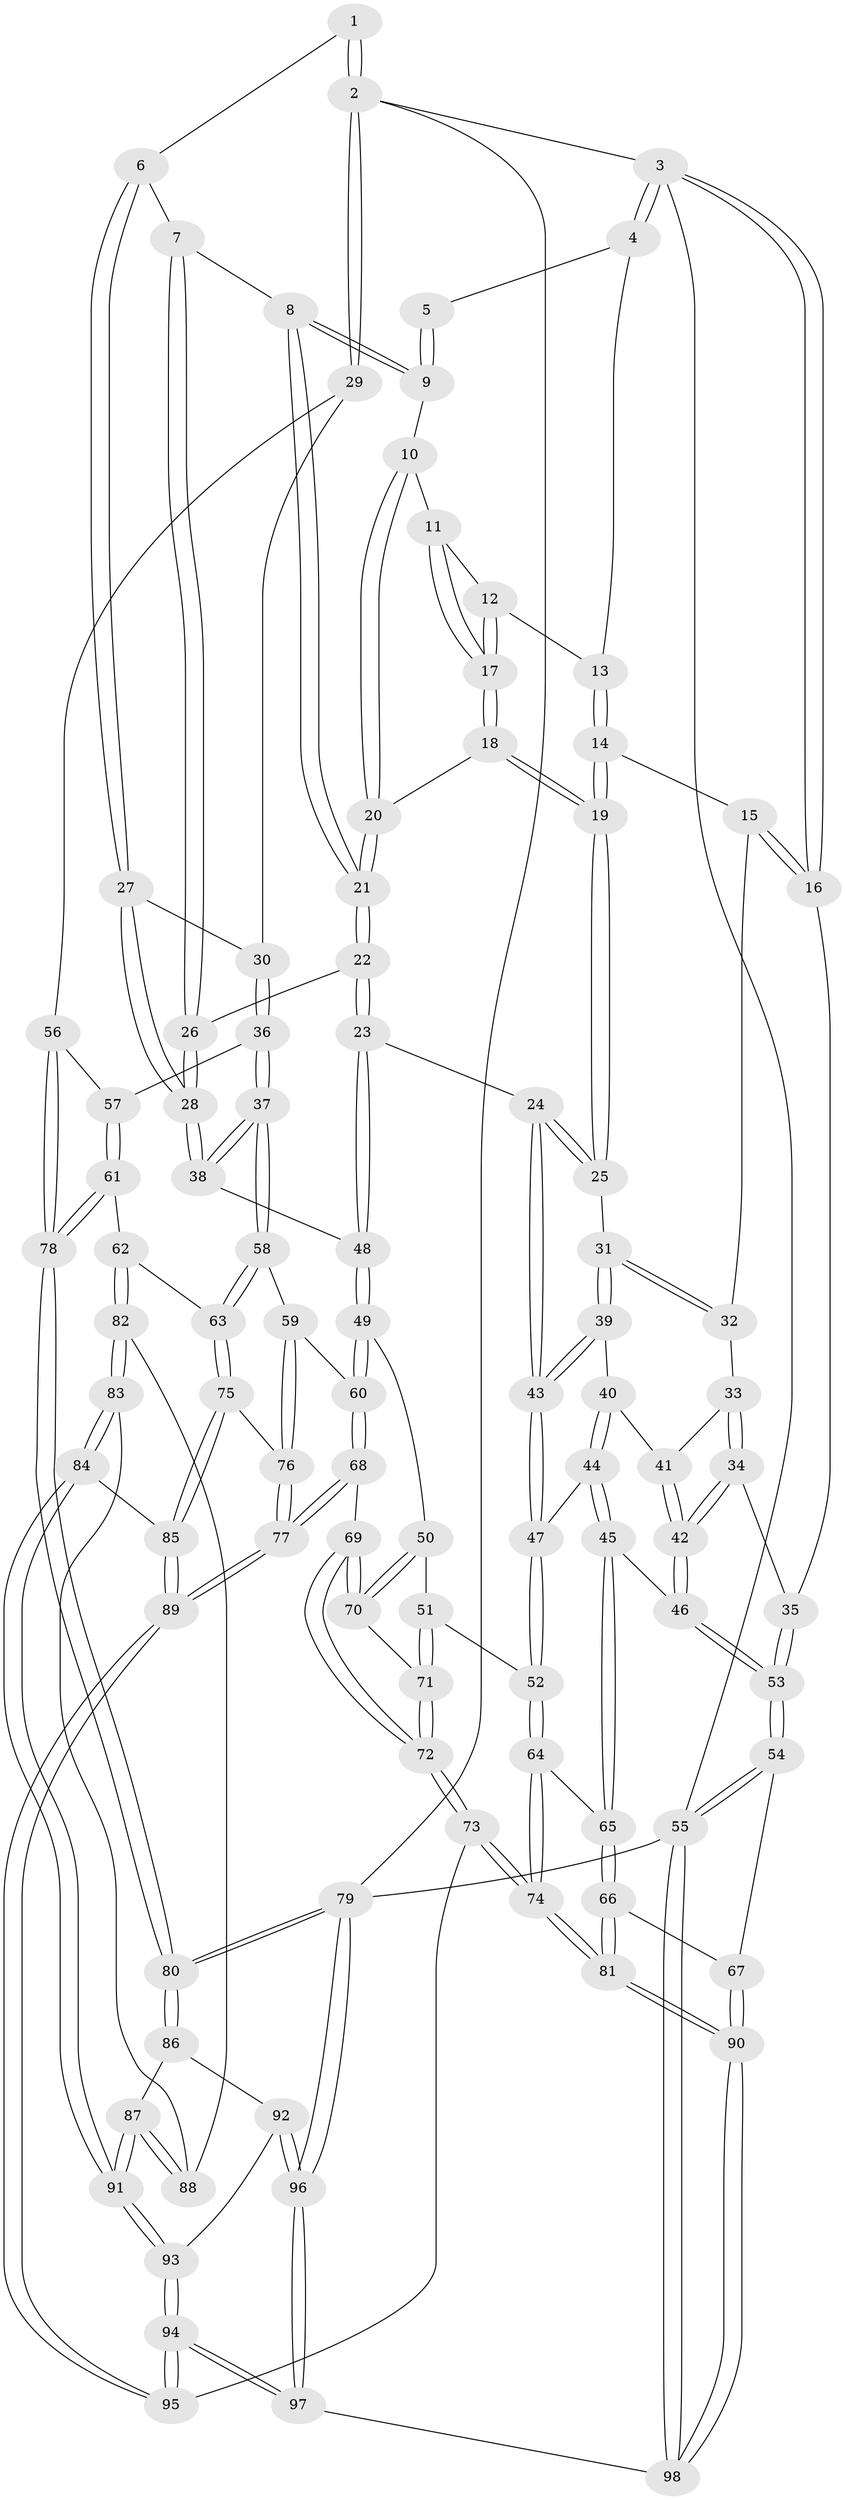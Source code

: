 // coarse degree distribution, {3: 0.5, 5: 0.03333333333333333, 4: 0.4, 2: 0.06666666666666667}
// Generated by graph-tools (version 1.1) at 2025/54/03/04/25 22:54:43]
// undirected, 98 vertices, 242 edges
graph export_dot {
  node [color=gray90,style=filled];
  1 [pos="+1+0"];
  2 [pos="+1+0"];
  3 [pos="+0+0"];
  4 [pos="+0.3409385595344616+0"];
  5 [pos="+0.6751435919658099+0"];
  6 [pos="+0.8513478379844301+0.14637708509194194"];
  7 [pos="+0.7775021552079212+0.13963529439178748"];
  8 [pos="+0.6996027373113258+0.07262008148796074"];
  9 [pos="+0.6662669386070569+0.00827789353233441"];
  10 [pos="+0.6479241297262309+0.017495259165658108"];
  11 [pos="+0.541751441150178+0.03796153371629959"];
  12 [pos="+0.3488209755996076+0"];
  13 [pos="+0.3473282651046443+0"];
  14 [pos="+0.26384047020455575+0.0672783154267553"];
  15 [pos="+0.17212633125059812+0.15124786481493147"];
  16 [pos="+0+0"];
  17 [pos="+0.4381736440366317+0.11887352433953166"];
  18 [pos="+0.4450024559001491+0.15224553186043605"];
  19 [pos="+0.3989259741551896+0.21154857539399113"];
  20 [pos="+0.5016708187551581+0.16203632409224875"];
  21 [pos="+0.577815217555878+0.21898247713188757"];
  22 [pos="+0.6021022215214906+0.30937499841204885"];
  23 [pos="+0.5769238606654492+0.36216903700485337"];
  24 [pos="+0.4752435944978042+0.3320349784676352"];
  25 [pos="+0.39299878113582926+0.22316764478216533"];
  26 [pos="+0.7140194209819564+0.2641379631104789"];
  27 [pos="+0.8838870347763547+0.16789414854629692"];
  28 [pos="+0.8222933936978253+0.38020074456040964"];
  29 [pos="+1+0.14338672787094311"];
  30 [pos="+0.9507808328230763+0.17989039474348953"];
  31 [pos="+0.32880497512863177+0.24812052831481202"];
  32 [pos="+0.1778731275727319+0.16116109047188332"];
  33 [pos="+0.17149411767567693+0.23474603625557783"];
  34 [pos="+0.09217354698869613+0.3655908807706293"];
  35 [pos="+0+0.09433621209037632"];
  36 [pos="+0.9200551596853365+0.4500162271361594"];
  37 [pos="+0.8625132179901608+0.4677693375392119"];
  38 [pos="+0.8362116156720814+0.4370947180826522"];
  39 [pos="+0.3207260655461255+0.27344163728947296"];
  40 [pos="+0.24222039726115036+0.32372714926476404"];
  41 [pos="+0.2081754562418951+0.3102626935865357"];
  42 [pos="+0.11981676586297874+0.41735942739765286"];
  43 [pos="+0.3419721999010113+0.4297269438743925"];
  44 [pos="+0.24490024659944243+0.46855479247185927"];
  45 [pos="+0.1424473043785353+0.48088392563670906"];
  46 [pos="+0.1348937324041069+0.47269647877981236"];
  47 [pos="+0.3211434412981758+0.47945337082157696"];
  48 [pos="+0.5850949556471365+0.3930651379715591"];
  49 [pos="+0.5530949278494919+0.5210258741847495"];
  50 [pos="+0.5303306911576132+0.5279939150053334"];
  51 [pos="+0.38315722786925355+0.5366640001016485"];
  52 [pos="+0.35638930940173824+0.5213742521339115"];
  53 [pos="+0+0.4664990012467752"];
  54 [pos="+0+0.7077867248111238"];
  55 [pos="+0+1"];
  56 [pos="+1+0.42796688177882186"];
  57 [pos="+1+0.44022552554311256"];
  58 [pos="+0.8339577934976572+0.5498865253772863"];
  59 [pos="+0.6591333648820952+0.5980860019856344"];
  60 [pos="+0.6307298401638579+0.59302159385176"];
  61 [pos="+0.9306162622713825+0.6689969713580809"];
  62 [pos="+0.9001476987460284+0.6647602885038577"];
  63 [pos="+0.8693254353289205+0.6348788352952923"];
  64 [pos="+0.2294506716059823+0.6848778303764002"];
  65 [pos="+0.11487724257372212+0.5957938181648309"];
  66 [pos="+0.0374403163889819+0.6560440150703025"];
  67 [pos="+0+0.6929273690046528"];
  68 [pos="+0.5501665276384002+0.7764449009651267"];
  69 [pos="+0.46450289409694717+0.7909920862023326"];
  70 [pos="+0.4954174995888803+0.644801838746616"];
  71 [pos="+0.3884806917805165+0.6570641584959233"];
  72 [pos="+0.38954964241734213+0.8221369338348083"];
  73 [pos="+0.32189640713271284+0.8920965429678104"];
  74 [pos="+0.31123789163828786+0.9001151719189274"];
  75 [pos="+0.7543048526911069+0.7477048379522676"];
  76 [pos="+0.685015660388369+0.6631190566231909"];
  77 [pos="+0.6469142793740178+0.8270230144128345"];
  78 [pos="+1+0.7386184922337236"];
  79 [pos="+1+1"];
  80 [pos="+1+1"];
  81 [pos="+0.2777230163765223+0.9549852553078134"];
  82 [pos="+0.8937248574215908+0.7313995403461638"];
  83 [pos="+0.7831958237796695+0.8201417071166697"];
  84 [pos="+0.7655919971883275+0.8333346058271871"];
  85 [pos="+0.7407407213933471+0.8197304947531197"];
  86 [pos="+0.9269412148836466+0.8314824742251756"];
  87 [pos="+0.9233368675829691+0.8273591809750909"];
  88 [pos="+0.9094166594641454+0.7860985371948436"];
  89 [pos="+0.6582813277814503+0.8360688662155298"];
  90 [pos="+0.2717571907544384+0.9697723069532639"];
  91 [pos="+0.7657313864575679+0.8334846441789479"];
  92 [pos="+0.8098677738068364+0.8995497806194844"];
  93 [pos="+0.7760952312856464+0.8542092423833985"];
  94 [pos="+0.6719936106756426+1"];
  95 [pos="+0.6386877828231249+0.9410373415562963"];
  96 [pos="+1+1"];
  97 [pos="+0.6920353096107483+1"];
  98 [pos="+0.2103471510689755+1"];
  1 -- 2;
  1 -- 2;
  1 -- 6;
  2 -- 3;
  2 -- 29;
  2 -- 29;
  2 -- 79;
  3 -- 4;
  3 -- 4;
  3 -- 16;
  3 -- 16;
  3 -- 55;
  4 -- 5;
  4 -- 13;
  5 -- 9;
  5 -- 9;
  6 -- 7;
  6 -- 27;
  6 -- 27;
  7 -- 8;
  7 -- 26;
  7 -- 26;
  8 -- 9;
  8 -- 9;
  8 -- 21;
  8 -- 21;
  9 -- 10;
  10 -- 11;
  10 -- 20;
  10 -- 20;
  11 -- 12;
  11 -- 17;
  11 -- 17;
  12 -- 13;
  12 -- 17;
  12 -- 17;
  13 -- 14;
  13 -- 14;
  14 -- 15;
  14 -- 19;
  14 -- 19;
  15 -- 16;
  15 -- 16;
  15 -- 32;
  16 -- 35;
  17 -- 18;
  17 -- 18;
  18 -- 19;
  18 -- 19;
  18 -- 20;
  19 -- 25;
  19 -- 25;
  20 -- 21;
  20 -- 21;
  21 -- 22;
  21 -- 22;
  22 -- 23;
  22 -- 23;
  22 -- 26;
  23 -- 24;
  23 -- 48;
  23 -- 48;
  24 -- 25;
  24 -- 25;
  24 -- 43;
  24 -- 43;
  25 -- 31;
  26 -- 28;
  26 -- 28;
  27 -- 28;
  27 -- 28;
  27 -- 30;
  28 -- 38;
  28 -- 38;
  29 -- 30;
  29 -- 56;
  30 -- 36;
  30 -- 36;
  31 -- 32;
  31 -- 32;
  31 -- 39;
  31 -- 39;
  32 -- 33;
  33 -- 34;
  33 -- 34;
  33 -- 41;
  34 -- 35;
  34 -- 42;
  34 -- 42;
  35 -- 53;
  35 -- 53;
  36 -- 37;
  36 -- 37;
  36 -- 57;
  37 -- 38;
  37 -- 38;
  37 -- 58;
  37 -- 58;
  38 -- 48;
  39 -- 40;
  39 -- 43;
  39 -- 43;
  40 -- 41;
  40 -- 44;
  40 -- 44;
  41 -- 42;
  41 -- 42;
  42 -- 46;
  42 -- 46;
  43 -- 47;
  43 -- 47;
  44 -- 45;
  44 -- 45;
  44 -- 47;
  45 -- 46;
  45 -- 65;
  45 -- 65;
  46 -- 53;
  46 -- 53;
  47 -- 52;
  47 -- 52;
  48 -- 49;
  48 -- 49;
  49 -- 50;
  49 -- 60;
  49 -- 60;
  50 -- 51;
  50 -- 70;
  50 -- 70;
  51 -- 52;
  51 -- 71;
  51 -- 71;
  52 -- 64;
  52 -- 64;
  53 -- 54;
  53 -- 54;
  54 -- 55;
  54 -- 55;
  54 -- 67;
  55 -- 98;
  55 -- 98;
  55 -- 79;
  56 -- 57;
  56 -- 78;
  56 -- 78;
  57 -- 61;
  57 -- 61;
  58 -- 59;
  58 -- 63;
  58 -- 63;
  59 -- 60;
  59 -- 76;
  59 -- 76;
  60 -- 68;
  60 -- 68;
  61 -- 62;
  61 -- 78;
  61 -- 78;
  62 -- 63;
  62 -- 82;
  62 -- 82;
  63 -- 75;
  63 -- 75;
  64 -- 65;
  64 -- 74;
  64 -- 74;
  65 -- 66;
  65 -- 66;
  66 -- 67;
  66 -- 81;
  66 -- 81;
  67 -- 90;
  67 -- 90;
  68 -- 69;
  68 -- 77;
  68 -- 77;
  69 -- 70;
  69 -- 70;
  69 -- 72;
  69 -- 72;
  70 -- 71;
  71 -- 72;
  71 -- 72;
  72 -- 73;
  72 -- 73;
  73 -- 74;
  73 -- 74;
  73 -- 95;
  74 -- 81;
  74 -- 81;
  75 -- 76;
  75 -- 85;
  75 -- 85;
  76 -- 77;
  76 -- 77;
  77 -- 89;
  77 -- 89;
  78 -- 80;
  78 -- 80;
  79 -- 80;
  79 -- 80;
  79 -- 96;
  79 -- 96;
  80 -- 86;
  80 -- 86;
  81 -- 90;
  81 -- 90;
  82 -- 83;
  82 -- 83;
  82 -- 88;
  83 -- 84;
  83 -- 84;
  83 -- 88;
  84 -- 85;
  84 -- 91;
  84 -- 91;
  85 -- 89;
  85 -- 89;
  86 -- 87;
  86 -- 92;
  87 -- 88;
  87 -- 88;
  87 -- 91;
  87 -- 91;
  89 -- 95;
  89 -- 95;
  90 -- 98;
  90 -- 98;
  91 -- 93;
  91 -- 93;
  92 -- 93;
  92 -- 96;
  92 -- 96;
  93 -- 94;
  93 -- 94;
  94 -- 95;
  94 -- 95;
  94 -- 97;
  94 -- 97;
  96 -- 97;
  96 -- 97;
  97 -- 98;
}
